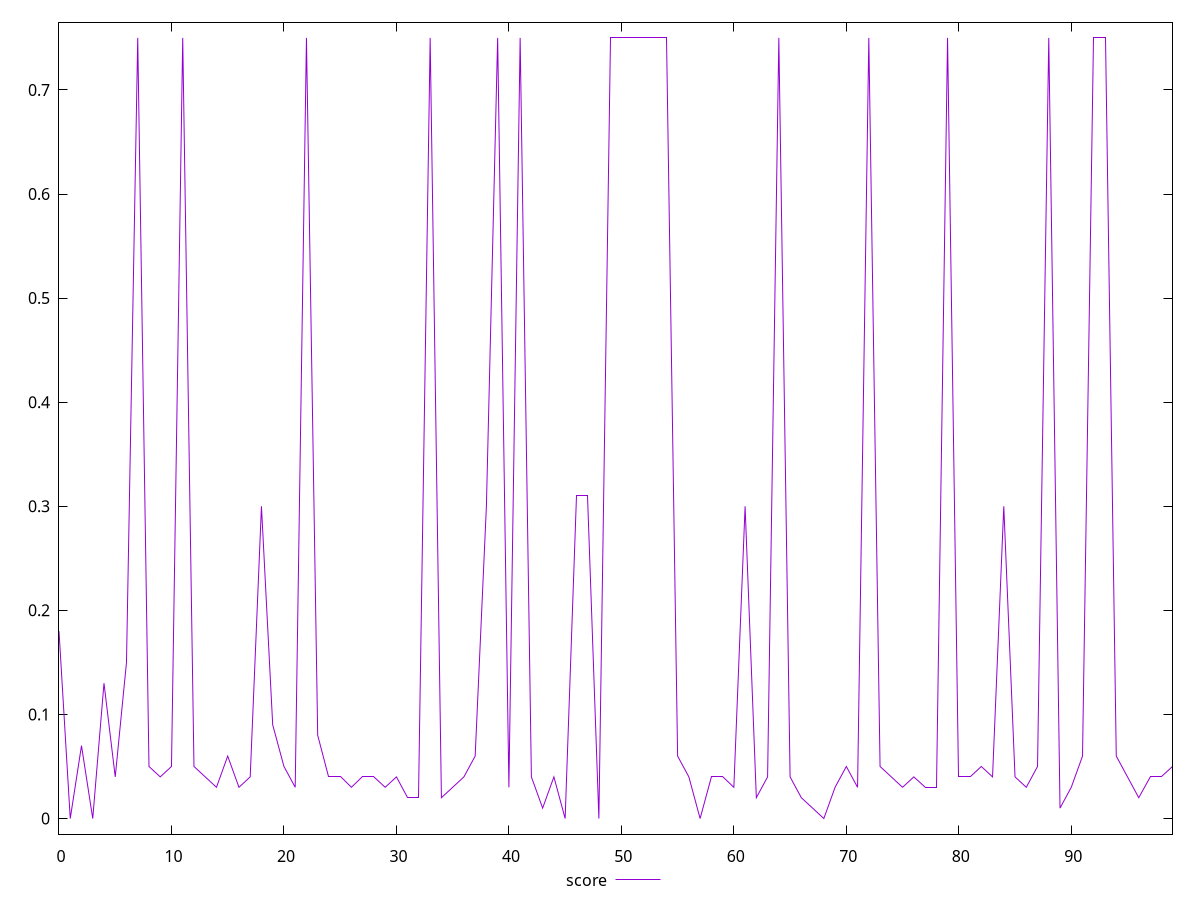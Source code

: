 reset

$score <<EOF
0 0.18
1 0
2 0.07
3 0
4 0.13
5 0.04
6 0.15
7 0.75
8 0.05
9 0.04
10 0.05
11 0.75
12 0.05
13 0.04
14 0.03
15 0.06
16 0.03
17 0.04
18 0.3
19 0.09
20 0.05
21 0.03
22 0.75
23 0.08
24 0.04
25 0.04
26 0.03
27 0.04
28 0.04
29 0.03
30 0.04
31 0.02
32 0.02
33 0.75
34 0.02
35 0.03
36 0.04
37 0.06
38 0.3
39 0.75
40 0.03
41 0.75
42 0.04
43 0.01
44 0.04
45 0
46 0.31
47 0.31
48 0
49 0.75
50 0.75
51 0.75
52 0.75
53 0.75
54 0.75
55 0.06
56 0.04
57 0
58 0.04
59 0.04
60 0.03
61 0.3
62 0.02
63 0.04
64 0.75
65 0.04
66 0.02
67 0.01
68 0
69 0.03
70 0.05
71 0.03
72 0.75
73 0.05
74 0.04
75 0.03
76 0.04
77 0.03
78 0.03
79 0.75
80 0.04
81 0.04
82 0.05
83 0.04
84 0.3
85 0.04
86 0.03
87 0.05
88 0.75
89 0.01
90 0.03
91 0.06
92 0.75
93 0.75
94 0.06
95 0.04
96 0.02
97 0.04
98 0.04
99 0.05
EOF

set key outside below
set xrange [0:99]
set yrange [-0.015:0.765]
set trange [-0.015:0.765]
set terminal svg size 640, 500 enhanced background rgb 'white'
set output "report/report_00029_2021-02-24T13-36-40.390Z/uses-text-compression/samples/agenda/score/values.svg"

plot $score title "score" with line

reset
